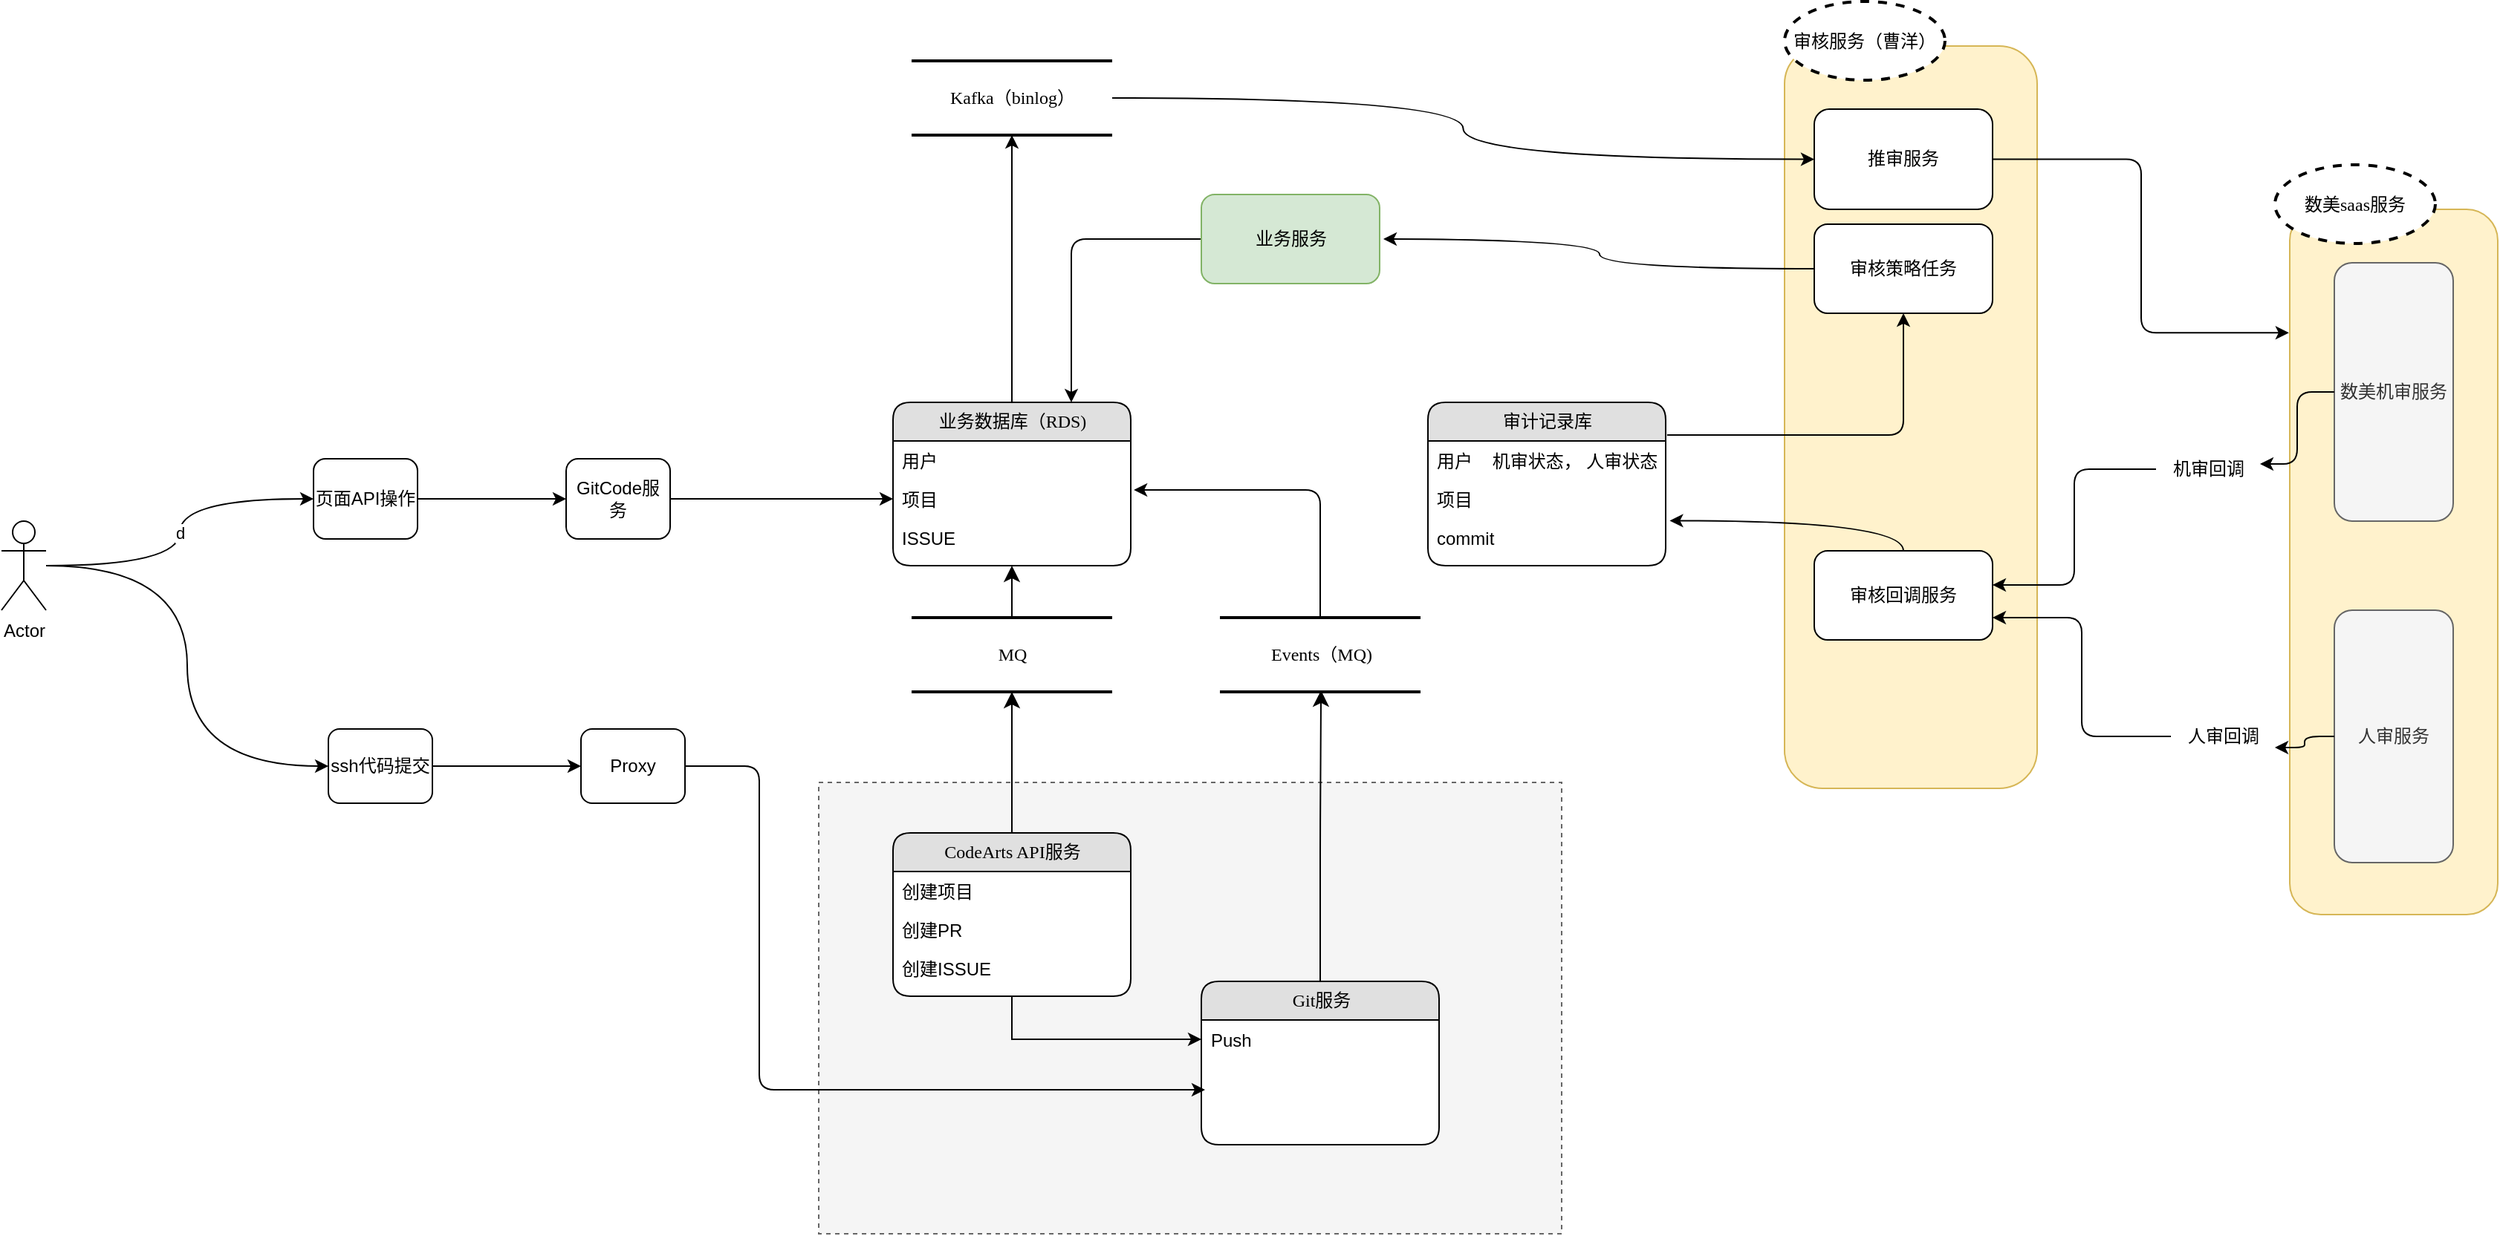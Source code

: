 <mxfile version="24.7.7">
  <diagram name="Page-1" id="5d7acffa-a066-3a61-03fe-96351882024d">
    <mxGraphModel dx="2678" dy="1128" grid="1" gridSize="10" guides="1" tooltips="1" connect="1" arrows="1" fold="1" page="1" pageScale="1" pageWidth="1100" pageHeight="850" background="#ffffff" math="0" shadow="0">
      <root>
        <mxCell id="0" />
        <mxCell id="1" parent="0" />
        <mxCell id="vtATLOSWXIryipIcziMr-9" value="" style="rounded=1;whiteSpace=wrap;html=1;fillColor=#fff2cc;strokeColor=#d6b656;" vertex="1" parent="1">
          <mxGeometry x="1010" y="40" width="170" height="500" as="geometry" />
        </mxCell>
        <mxCell id="imnt6nDGJXxiNWujyOB6-51" value="" style="rounded=0;whiteSpace=wrap;html=1;fillColor=#f5f5f5;fontColor=#333333;strokeColor=#666666;dashed=1;" parent="1" vertex="1">
          <mxGeometry x="360" y="536" width="500" height="304" as="geometry" />
        </mxCell>
        <mxCell id="imnt6nDGJXxiNWujyOB6-49" value="" style="rounded=1;whiteSpace=wrap;html=1;fillColor=#fff2cc;strokeColor=#d6b656;" parent="1" vertex="1">
          <mxGeometry x="1350" y="150" width="140" height="475" as="geometry" />
        </mxCell>
        <mxCell id="2debaab0fafb2da2-10" value="MQ" style="html=1;rounded=0;shadow=0;comic=0;labelBackgroundColor=none;strokeWidth=2;fontFamily=Verdana;fontSize=12;align=center;shape=mxgraph.ios7ui.horLines;" parent="1" vertex="1">
          <mxGeometry x="422.5" y="425" width="135" height="50" as="geometry" />
        </mxCell>
        <mxCell id="imnt6nDGJXxiNWujyOB6-6" style="edgeStyle=orthogonalEdgeStyle;rounded=0;orthogonalLoop=1;jettySize=auto;html=1;" parent="1" source="21ea969265ad0168-14" edge="1" target="imnt6nDGJXxiNWujyOB6-7">
          <mxGeometry relative="1" as="geometry">
            <mxPoint x="490" y="200" as="targetPoint" />
          </mxGeometry>
        </mxCell>
        <mxCell id="21ea969265ad0168-14" value="业务数据库（RDS)" style="swimlane;html=1;fontStyle=0;childLayout=stackLayout;horizontal=1;startSize=26;fillColor=#e0e0e0;horizontalStack=0;resizeParent=1;resizeLast=0;collapsible=1;marginBottom=0;swimlaneFillColor=#ffffff;align=center;rounded=1;shadow=0;comic=0;labelBackgroundColor=none;strokeWidth=1;fontFamily=Verdana;fontSize=12" parent="1" vertex="1">
          <mxGeometry x="410" y="280" width="160" height="110" as="geometry" />
        </mxCell>
        <mxCell id="21ea969265ad0168-15" value="用户" style="text;html=1;strokeColor=none;fillColor=none;spacingLeft=4;spacingRight=4;whiteSpace=wrap;overflow=hidden;rotatable=0;points=[[0,0.5],[1,0.5]];portConstraint=eastwest;" parent="21ea969265ad0168-14" vertex="1">
          <mxGeometry y="26" width="160" height="26" as="geometry" />
        </mxCell>
        <mxCell id="21ea969265ad0168-16" value="项目" style="text;html=1;strokeColor=none;fillColor=none;spacingLeft=4;spacingRight=4;whiteSpace=wrap;overflow=hidden;rotatable=0;points=[[0,0.5],[1,0.5]];portConstraint=eastwest;" parent="21ea969265ad0168-14" vertex="1">
          <mxGeometry y="52" width="160" height="26" as="geometry" />
        </mxCell>
        <mxCell id="21ea969265ad0168-17" value="ISSUE" style="text;html=1;strokeColor=none;fillColor=none;spacingLeft=4;spacingRight=4;whiteSpace=wrap;overflow=hidden;rotatable=0;points=[[0,0.5],[1,0.5]];portConstraint=eastwest;" parent="21ea969265ad0168-14" vertex="1">
          <mxGeometry y="78" width="160" height="26" as="geometry" />
        </mxCell>
        <mxCell id="vtATLOSWXIryipIcziMr-11" style="edgeStyle=orthogonalEdgeStyle;rounded=0;orthogonalLoop=1;jettySize=auto;html=1;" edge="1" parent="1" source="21ea969265ad0168-18" target="21ea969265ad0168-27">
          <mxGeometry relative="1" as="geometry" />
        </mxCell>
        <mxCell id="21ea969265ad0168-18" value="CodeArts API服务" style="swimlane;html=1;fontStyle=0;childLayout=stackLayout;horizontal=1;startSize=26;fillColor=#e0e0e0;horizontalStack=0;resizeParent=1;resizeLast=0;collapsible=1;marginBottom=0;swimlaneFillColor=#ffffff;align=center;rounded=1;shadow=0;comic=0;labelBackgroundColor=none;strokeWidth=1;fontFamily=Verdana;fontSize=12" parent="1" vertex="1">
          <mxGeometry x="410" y="570" width="160" height="110" as="geometry" />
        </mxCell>
        <mxCell id="21ea969265ad0168-20" value="创建项目" style="text;html=1;strokeColor=none;fillColor=none;spacingLeft=4;spacingRight=4;whiteSpace=wrap;overflow=hidden;rotatable=0;points=[[0,0.5],[1,0.5]];portConstraint=eastwest;" parent="21ea969265ad0168-18" vertex="1">
          <mxGeometry y="26" width="160" height="26" as="geometry" />
        </mxCell>
        <mxCell id="21ea969265ad0168-51" value="创建PR" style="text;html=1;strokeColor=none;fillColor=none;spacingLeft=4;spacingRight=4;whiteSpace=wrap;overflow=hidden;rotatable=0;points=[[0,0.5],[1,0.5]];portConstraint=eastwest;" parent="21ea969265ad0168-18" vertex="1">
          <mxGeometry y="52" width="160" height="26" as="geometry" />
        </mxCell>
        <mxCell id="21ea969265ad0168-21" value="创建ISSUE" style="text;html=1;strokeColor=none;fillColor=none;spacingLeft=4;spacingRight=4;whiteSpace=wrap;overflow=hidden;rotatable=0;points=[[0,0.5],[1,0.5]];portConstraint=eastwest;" parent="21ea969265ad0168-18" vertex="1">
          <mxGeometry y="78" width="160" height="26" as="geometry" />
        </mxCell>
        <mxCell id="21ea969265ad0168-26" value="Git服务" style="swimlane;html=1;fontStyle=0;childLayout=stackLayout;horizontal=1;startSize=26;fillColor=#e0e0e0;horizontalStack=0;resizeParent=1;resizeLast=0;collapsible=1;marginBottom=0;swimlaneFillColor=#ffffff;align=center;rounded=1;shadow=0;comic=0;labelBackgroundColor=none;strokeWidth=1;fontFamily=Verdana;fontSize=12" parent="1" vertex="1">
          <mxGeometry x="617.5" y="670" width="160" height="110" as="geometry" />
        </mxCell>
        <mxCell id="21ea969265ad0168-27" value="Push" style="text;html=1;strokeColor=none;fillColor=none;spacingLeft=4;spacingRight=4;whiteSpace=wrap;overflow=hidden;rotatable=0;points=[[0,0.5],[1,0.5]];portConstraint=eastwest;" parent="21ea969265ad0168-26" vertex="1">
          <mxGeometry y="26" width="160" height="26" as="geometry" />
        </mxCell>
        <mxCell id="21ea969265ad0168-30" value="Events（MQ)" style="html=1;rounded=0;shadow=0;comic=0;labelBackgroundColor=none;strokeWidth=2;fontFamily=Verdana;fontSize=12;align=center;shape=mxgraph.ios7ui.horLines;" parent="1" vertex="1">
          <mxGeometry x="630" y="425" width="135" height="50" as="geometry" />
        </mxCell>
        <mxCell id="21ea969265ad0168-31" style="edgeStyle=none;html=1;labelBackgroundColor=none;startFill=0;startSize=8;endFill=1;endSize=8;fontFamily=Verdana;fontSize=12;" parent="1" source="21ea969265ad0168-18" target="2debaab0fafb2da2-10" edge="1">
          <mxGeometry relative="1" as="geometry" />
        </mxCell>
        <mxCell id="21ea969265ad0168-32" style="edgeStyle=none;html=1;labelBackgroundColor=none;startFill=0;startSize=8;endFill=1;endSize=8;fontFamily=Verdana;fontSize=12;" parent="1" source="2debaab0fafb2da2-10" target="21ea969265ad0168-14" edge="1">
          <mxGeometry relative="1" as="geometry" />
        </mxCell>
        <mxCell id="21ea969265ad0168-37" style="edgeStyle=orthogonalEdgeStyle;html=1;labelBackgroundColor=none;startFill=0;startSize=8;endFill=1;endSize=8;fontFamily=Verdana;fontSize=12;entryX=0.504;entryY=0.98;entryDx=0;entryDy=0;entryPerimeter=0;" parent="1" source="21ea969265ad0168-26" target="21ea969265ad0168-30" edge="1">
          <mxGeometry relative="1" as="geometry" />
        </mxCell>
        <mxCell id="imnt6nDGJXxiNWujyOB6-5" style="edgeStyle=orthogonalEdgeStyle;rounded=1;orthogonalLoop=1;jettySize=auto;html=1;entryX=1.013;entryY=0.269;entryDx=0;entryDy=0;entryPerimeter=0;curved=0;" parent="1" source="21ea969265ad0168-30" target="21ea969265ad0168-16" edge="1">
          <mxGeometry relative="1" as="geometry" />
        </mxCell>
        <mxCell id="imnt6nDGJXxiNWujyOB6-7" value="Kafka（binlog）" style="html=1;rounded=0;shadow=0;comic=0;labelBackgroundColor=none;strokeWidth=2;fontFamily=Verdana;fontSize=12;align=center;shape=mxgraph.ios7ui.horLines;" parent="1" vertex="1">
          <mxGeometry x="422.5" y="50" width="135" height="50" as="geometry" />
        </mxCell>
        <mxCell id="imnt6nDGJXxiNWujyOB6-9" style="edgeStyle=orthogonalEdgeStyle;rounded=0;orthogonalLoop=1;jettySize=auto;html=1;entryX=0;entryY=0.5;entryDx=0;entryDy=0;curved=1;" parent="1" source="imnt6nDGJXxiNWujyOB6-7" target="vtATLOSWXIryipIcziMr-1" edge="1">
          <mxGeometry relative="1" as="geometry">
            <mxPoint x="793.04" y="141.94" as="targetPoint" />
          </mxGeometry>
        </mxCell>
        <mxCell id="imnt6nDGJXxiNWujyOB6-13" value="d" style="edgeStyle=orthogonalEdgeStyle;rounded=0;orthogonalLoop=1;jettySize=auto;html=1;entryX=0;entryY=0.5;entryDx=0;entryDy=0;elbow=vertical;curved=1;" parent="1" source="imnt6nDGJXxiNWujyOB6-10" target="imnt6nDGJXxiNWujyOB6-11" edge="1">
          <mxGeometry relative="1" as="geometry" />
        </mxCell>
        <mxCell id="imnt6nDGJXxiNWujyOB6-14" style="edgeStyle=orthogonalEdgeStyle;rounded=0;orthogonalLoop=1;jettySize=auto;html=1;entryX=0;entryY=0.5;entryDx=0;entryDy=0;curved=1;" parent="1" source="imnt6nDGJXxiNWujyOB6-10" target="imnt6nDGJXxiNWujyOB6-12" edge="1">
          <mxGeometry relative="1" as="geometry" />
        </mxCell>
        <mxCell id="imnt6nDGJXxiNWujyOB6-10" value="Actor" style="shape=umlActor;verticalLabelPosition=bottom;verticalAlign=top;html=1;outlineConnect=0;" parent="1" vertex="1">
          <mxGeometry x="-190" y="360" width="30" height="60" as="geometry" />
        </mxCell>
        <mxCell id="imnt6nDGJXxiNWujyOB6-22" style="edgeStyle=orthogonalEdgeStyle;rounded=0;orthogonalLoop=1;jettySize=auto;html=1;entryX=0;entryY=0.5;entryDx=0;entryDy=0;" parent="1" source="imnt6nDGJXxiNWujyOB6-11" target="imnt6nDGJXxiNWujyOB6-21" edge="1">
          <mxGeometry relative="1" as="geometry" />
        </mxCell>
        <mxCell id="imnt6nDGJXxiNWujyOB6-11" value="页面API操作" style="rounded=1;whiteSpace=wrap;html=1;" parent="1" vertex="1">
          <mxGeometry x="20" y="318" width="70" height="54" as="geometry" />
        </mxCell>
        <mxCell id="imnt6nDGJXxiNWujyOB6-16" style="edgeStyle=orthogonalEdgeStyle;rounded=0;orthogonalLoop=1;jettySize=auto;html=1;entryX=0;entryY=0.5;entryDx=0;entryDy=0;" parent="1" source="imnt6nDGJXxiNWujyOB6-12" target="imnt6nDGJXxiNWujyOB6-15" edge="1">
          <mxGeometry relative="1" as="geometry" />
        </mxCell>
        <mxCell id="imnt6nDGJXxiNWujyOB6-12" value="ssh代码提交" style="rounded=1;whiteSpace=wrap;html=1;" parent="1" vertex="1">
          <mxGeometry x="30" y="500" width="70" height="50" as="geometry" />
        </mxCell>
        <mxCell id="vtATLOSWXIryipIcziMr-10" style="edgeStyle=orthogonalEdgeStyle;rounded=1;orthogonalLoop=1;jettySize=auto;html=1;curved=0;" edge="1" parent="1" source="imnt6nDGJXxiNWujyOB6-15">
          <mxGeometry relative="1" as="geometry">
            <mxPoint x="620" y="743" as="targetPoint" />
            <Array as="points">
              <mxPoint x="320" y="525" />
              <mxPoint x="320" y="743" />
            </Array>
          </mxGeometry>
        </mxCell>
        <mxCell id="imnt6nDGJXxiNWujyOB6-15" value="Proxy" style="rounded=1;whiteSpace=wrap;html=1;" parent="1" vertex="1">
          <mxGeometry x="200" y="500" width="70" height="50" as="geometry" />
        </mxCell>
        <mxCell id="imnt6nDGJXxiNWujyOB6-23" style="edgeStyle=orthogonalEdgeStyle;rounded=1;orthogonalLoop=1;jettySize=auto;html=1;entryX=0;entryY=0.5;entryDx=0;entryDy=0;curved=0;" parent="1" source="imnt6nDGJXxiNWujyOB6-21" target="21ea969265ad0168-16" edge="1">
          <mxGeometry relative="1" as="geometry" />
        </mxCell>
        <mxCell id="imnt6nDGJXxiNWujyOB6-21" value="GitCode服务" style="rounded=1;whiteSpace=wrap;html=1;" parent="1" vertex="1">
          <mxGeometry x="190" y="318" width="70" height="54" as="geometry" />
        </mxCell>
        <mxCell id="imnt6nDGJXxiNWujyOB6-31" value="数美机审服务" style="rounded=1;whiteSpace=wrap;html=1;fillColor=#f5f5f5;fontColor=#333333;strokeColor=#666666;" parent="1" vertex="1">
          <mxGeometry x="1380" y="186" width="80" height="174" as="geometry" />
        </mxCell>
        <mxCell id="imnt6nDGJXxiNWujyOB6-32" style="edgeStyle=orthogonalEdgeStyle;rounded=1;orthogonalLoop=1;jettySize=auto;html=1;curved=0;entryX=-0.004;entryY=0.175;entryDx=0;entryDy=0;entryPerimeter=0;exitX=1;exitY=0.5;exitDx=0;exitDy=0;" parent="1" source="vtATLOSWXIryipIcziMr-1" target="imnt6nDGJXxiNWujyOB6-49" edge="1">
          <mxGeometry relative="1" as="geometry">
            <mxPoint x="950" y="215" as="sourcePoint" />
          </mxGeometry>
        </mxCell>
        <mxCell id="vtATLOSWXIryipIcziMr-2" style="edgeStyle=orthogonalEdgeStyle;rounded=1;orthogonalLoop=1;jettySize=auto;html=1;entryX=0.5;entryY=1;entryDx=0;entryDy=0;exitX=1.006;exitY=-0.154;exitDx=0;exitDy=0;exitPerimeter=0;curved=0;" edge="1" parent="1" source="imnt6nDGJXxiNWujyOB6-34" target="imnt6nDGJXxiNWujyOB6-42">
          <mxGeometry relative="1" as="geometry" />
        </mxCell>
        <mxCell id="imnt6nDGJXxiNWujyOB6-33" value="审计记录库" style="swimlane;html=1;fontStyle=0;childLayout=stackLayout;horizontal=1;startSize=26;fillColor=#e0e0e0;horizontalStack=0;resizeParent=1;resizeLast=0;collapsible=1;marginBottom=0;swimlaneFillColor=#ffffff;align=center;rounded=1;shadow=0;comic=0;labelBackgroundColor=none;strokeWidth=1;fontFamily=Verdana;fontSize=12" parent="1" vertex="1">
          <mxGeometry x="770" y="280" width="160" height="110" as="geometry" />
        </mxCell>
        <mxCell id="imnt6nDGJXxiNWujyOB6-34" value="用户&amp;nbsp; &amp;nbsp; 机审状态， 人审状态" style="text;html=1;strokeColor=none;fillColor=none;spacingLeft=4;spacingRight=4;whiteSpace=wrap;overflow=hidden;rotatable=0;points=[[0,0.5],[1,0.5]];portConstraint=eastwest;" parent="imnt6nDGJXxiNWujyOB6-33" vertex="1">
          <mxGeometry y="26" width="160" height="26" as="geometry" />
        </mxCell>
        <mxCell id="imnt6nDGJXxiNWujyOB6-35" value="项目" style="text;html=1;strokeColor=none;fillColor=none;spacingLeft=4;spacingRight=4;whiteSpace=wrap;overflow=hidden;rotatable=0;points=[[0,0.5],[1,0.5]];portConstraint=eastwest;" parent="imnt6nDGJXxiNWujyOB6-33" vertex="1">
          <mxGeometry y="52" width="160" height="26" as="geometry" />
        </mxCell>
        <mxCell id="imnt6nDGJXxiNWujyOB6-36" value="commit" style="text;html=1;strokeColor=none;fillColor=none;spacingLeft=4;spacingRight=4;whiteSpace=wrap;overflow=hidden;rotatable=0;points=[[0,0.5],[1,0.5]];portConstraint=eastwest;" parent="imnt6nDGJXxiNWujyOB6-33" vertex="1">
          <mxGeometry y="78" width="160" height="32" as="geometry" />
        </mxCell>
        <mxCell id="vtATLOSWXIryipIcziMr-16" style="edgeStyle=orthogonalEdgeStyle;rounded=0;orthogonalLoop=1;jettySize=auto;html=1;curved=1;" edge="1" parent="1" source="imnt6nDGJXxiNWujyOB6-42">
          <mxGeometry relative="1" as="geometry">
            <mxPoint x="740.0" y="170" as="targetPoint" />
          </mxGeometry>
        </mxCell>
        <mxCell id="imnt6nDGJXxiNWujyOB6-42" value="审核策略任务" style="rounded=1;whiteSpace=wrap;html=1;" parent="1" vertex="1">
          <mxGeometry x="1030" y="160" width="120" height="60" as="geometry" />
        </mxCell>
        <mxCell id="vtATLOSWXIryipIcziMr-7" style="edgeStyle=orthogonalEdgeStyle;rounded=1;orthogonalLoop=1;jettySize=auto;html=1;entryX=1;entryY=0.75;entryDx=0;entryDy=0;curved=0;" edge="1" parent="1" source="vtATLOSWXIryipIcziMr-19" target="vtATLOSWXIryipIcziMr-5">
          <mxGeometry relative="1" as="geometry" />
        </mxCell>
        <mxCell id="imnt6nDGJXxiNWujyOB6-45" value="人审服务" style="rounded=1;whiteSpace=wrap;html=1;fillColor=#f5f5f5;fontColor=#333333;strokeColor=#666666;" parent="1" vertex="1">
          <mxGeometry x="1380" y="420" width="80" height="170" as="geometry" />
        </mxCell>
        <mxCell id="vtATLOSWXIryipIcziMr-1" value="推审服务" style="rounded=1;whiteSpace=wrap;html=1;" vertex="1" parent="1">
          <mxGeometry x="1030" y="82.5" width="120" height="67.5" as="geometry" />
        </mxCell>
        <mxCell id="vtATLOSWXIryipIcziMr-14" style="edgeStyle=orthogonalEdgeStyle;rounded=0;orthogonalLoop=1;jettySize=auto;html=1;curved=1;entryX=1.017;entryY=1.065;entryDx=0;entryDy=0;entryPerimeter=0;" edge="1" parent="1" source="vtATLOSWXIryipIcziMr-5" target="imnt6nDGJXxiNWujyOB6-35">
          <mxGeometry relative="1" as="geometry" />
        </mxCell>
        <mxCell id="vtATLOSWXIryipIcziMr-5" value="审核回调服务" style="rounded=1;whiteSpace=wrap;html=1;" vertex="1" parent="1">
          <mxGeometry x="1030" y="380" width="120" height="60" as="geometry" />
        </mxCell>
        <mxCell id="vtATLOSWXIryipIcziMr-8" style="edgeStyle=orthogonalEdgeStyle;rounded=1;orthogonalLoop=1;jettySize=auto;html=1;entryX=1;entryY=0.383;entryDx=0;entryDy=0;entryPerimeter=0;curved=0;" edge="1" parent="1" source="imnt6nDGJXxiNWujyOB6-48" target="vtATLOSWXIryipIcziMr-5">
          <mxGeometry relative="1" as="geometry" />
        </mxCell>
        <mxCell id="vtATLOSWXIryipIcziMr-12" value="&lt;font face=&quot;Comic Sans MS&quot;&gt;数美saas服务&lt;/font&gt;" style="ellipse;whiteSpace=wrap;html=1;align=center;container=1;recursiveResize=0;treeFolding=1;strokeWidth=2;dashed=1;" vertex="1" parent="1">
          <mxGeometry x="1340" y="120" width="108" height="53" as="geometry" />
        </mxCell>
        <mxCell id="vtATLOSWXIryipIcziMr-13" value="&lt;font face=&quot;Comic Sans MS&quot;&gt;审核服务（曹洋）&lt;/font&gt;" style="ellipse;whiteSpace=wrap;html=1;align=center;container=1;recursiveResize=0;treeFolding=1;strokeWidth=2;dashed=1;" vertex="1" parent="1">
          <mxGeometry x="1010" y="10" width="108" height="53" as="geometry" />
        </mxCell>
        <mxCell id="vtATLOSWXIryipIcziMr-17" style="edgeStyle=orthogonalEdgeStyle;rounded=1;orthogonalLoop=1;jettySize=auto;html=1;entryX=0.75;entryY=0;entryDx=0;entryDy=0;curved=0;" edge="1" parent="1" source="vtATLOSWXIryipIcziMr-15" target="21ea969265ad0168-14">
          <mxGeometry relative="1" as="geometry" />
        </mxCell>
        <mxCell id="vtATLOSWXIryipIcziMr-15" value="业务服务" style="rounded=1;whiteSpace=wrap;html=1;fillColor=#d5e8d4;strokeColor=#82b366;" vertex="1" parent="1">
          <mxGeometry x="617.5" y="140" width="120" height="60" as="geometry" />
        </mxCell>
        <mxCell id="vtATLOSWXIryipIcziMr-18" value="" style="edgeStyle=orthogonalEdgeStyle;rounded=1;orthogonalLoop=1;jettySize=auto;html=1;entryX=1;entryY=0.383;entryDx=0;entryDy=0;entryPerimeter=0;curved=0;" edge="1" parent="1" source="imnt6nDGJXxiNWujyOB6-31" target="imnt6nDGJXxiNWujyOB6-48">
          <mxGeometry relative="1" as="geometry">
            <mxPoint x="1380" y="273" as="sourcePoint" />
            <mxPoint x="1150" y="403" as="targetPoint" />
          </mxGeometry>
        </mxCell>
        <mxCell id="imnt6nDGJXxiNWujyOB6-48" value="机审回调" style="text;html=1;align=center;verticalAlign=middle;resizable=0;points=[];autosize=1;strokeColor=none;fillColor=none;" parent="1" vertex="1">
          <mxGeometry x="1260" y="310" width="70" height="30" as="geometry" />
        </mxCell>
        <mxCell id="vtATLOSWXIryipIcziMr-20" value="" style="edgeStyle=orthogonalEdgeStyle;rounded=1;orthogonalLoop=1;jettySize=auto;html=1;entryX=1;entryY=0.75;entryDx=0;entryDy=0;curved=0;" edge="1" parent="1" source="imnt6nDGJXxiNWujyOB6-45" target="vtATLOSWXIryipIcziMr-19">
          <mxGeometry relative="1" as="geometry">
            <mxPoint x="1380" y="505" as="sourcePoint" />
            <mxPoint x="1150" y="425" as="targetPoint" />
          </mxGeometry>
        </mxCell>
        <mxCell id="vtATLOSWXIryipIcziMr-19" value="人审回调" style="text;html=1;align=center;verticalAlign=middle;resizable=0;points=[];autosize=1;strokeColor=none;fillColor=none;" vertex="1" parent="1">
          <mxGeometry x="1270" y="490" width="70" height="30" as="geometry" />
        </mxCell>
      </root>
    </mxGraphModel>
  </diagram>
</mxfile>
